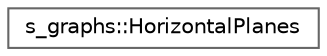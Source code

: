 digraph "Graphical Class Hierarchy"
{
 // LATEX_PDF_SIZE
  bgcolor="transparent";
  edge [fontname=Helvetica,fontsize=10,labelfontname=Helvetica,labelfontsize=10];
  node [fontname=Helvetica,fontsize=10,shape=box,height=0.2,width=0.4];
  rankdir="LR";
  Node0 [label="s_graphs::HorizontalPlanes",height=0.2,width=0.4,color="grey40", fillcolor="white", style="filled",URL="$structs__graphs_1_1HorizontalPlanes.html",tooltip=" "];
}

